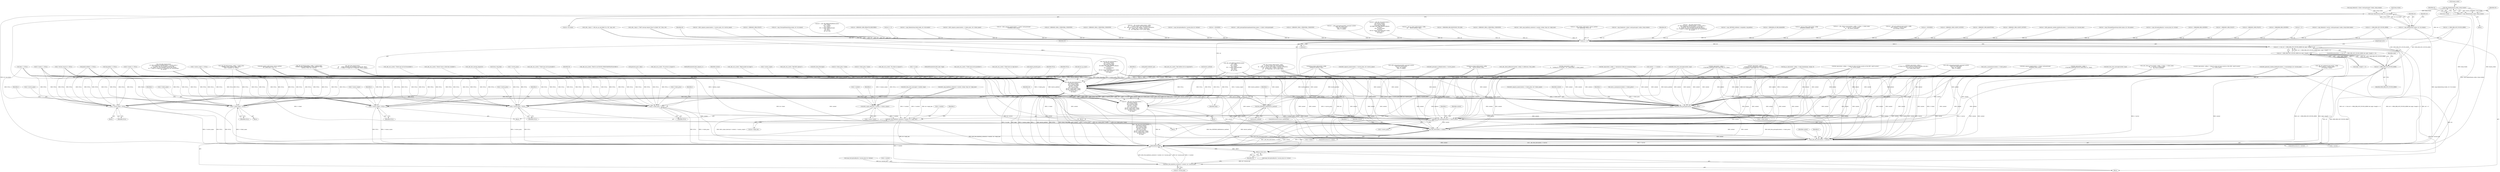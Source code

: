 digraph "0_heimdal_1a6a6e462dc2ac6111f9e02c6852ddec4849b887@API" {
"1001020" [label="(Call,copy_Realm(&anon_realm, &rep.crealm))"];
"1001018" [label="(Call,ret = copy_Realm(&anon_realm, &rep.crealm))"];
"1002491" [label="(Call,ret != 0)"];
"1002490" [label="(Call,ret != 0 && ret != HDB_ERR_NOT_FOUND_HERE && reply->length == 0)"];
"1002495" [label="(Call,ret != HDB_ERR_NOT_FOUND_HERE)"];
"1002494" [label="(Call,ret != HDB_ERR_NOT_FOUND_HERE && reply->length == 0)"];
"1002506" [label="(Call,_kdc_fast_mk_error(context, r,\n \t\t\t\t &error_method,\n \t\t\t\t r->armor_crypto,\n \t\t\t\t &req->req_body,\n \t\t\t\t ret, r->e_text,\n \t\t\t\t r->server_princ,\n\t\t\t\t &r->client_princ->name,\n\t\t\t\t &r->client_princ->realm,\n \t\t\t\t NULL, NULL,\n \t\t\t\t reply))"];
"1002504" [label="(Call,ret = _kdc_fast_mk_error(context, r,\n \t\t\t\t &error_method,\n \t\t\t\t r->armor_crypto,\n \t\t\t\t &req->req_body,\n \t\t\t\t ret, r->e_text,\n \t\t\t\t r->server_princ,\n\t\t\t\t &r->client_princ->name,\n\t\t\t\t &r->client_princ->realm,\n \t\t\t\t NULL, NULL,\n \t\t\t\t reply))"];
"1002686" [label="(Return,return ret;)"];
"1002563" [label="(Call,free_METHOD_DATA(&error_method))"];
"1002582" [label="(Call,krb5_free_principal(context, r->client_princ))"];
"1002611" [label="(Call,krb5_free_principal(context, r->server_princ))"];
"1002639" [label="(Call,_kdc_free_ent(context, r->client))"];
"1002648" [label="(Call,_kdc_free_ent(context, r->server))"];
"1002587" [label="(Call,r->client_princ = NULL)"];
"1002601" [label="(Call,r->client_name = NULL)"];
"1002616" [label="(Call,r->server_princ = NULL)"];
"1002630" [label="(Call,r->server_name = NULL)"];
"1002658" [label="(Call,krb5_crypto_destroy(r->context, r->armor_crypto))"];
"1002670" [label="(Call,krb5_free_keyblock_contents(r->context, &r->reply_key))"];
"1002678" [label="(Call,krb5_free_keyblock_contents(r->context, &r->session_key))"];
"1002665" [label="(Call,r->armor_crypto = NULL)"];
"1001317" [label="(Call,copy_Realm(&rep.crealm, &r->et.crealm))"];
"1001315" [label="(Call,ret = copy_Realm(&rep.crealm, &r->et.crealm))"];
"1002601" [label="(Call,r->client_name = NULL)"];
"1002509" [label="(Call,&error_method)"];
"1002591" [label="(Identifier,NULL)"];
"1000778" [label="(Call,ret = krb5_padata_add(context, &error_method,\n\t\t\t\t  pat[n].type, NULL, 0))"];
"1002589" [label="(Identifier,r)"];
"1001187" [label="(Call,_kdc_set_e_text(r, \"Ticket may not be forwardable\"))"];
"1002491" [label="(Call,ret != 0)"];
"1000889" [label="(Call,krb5_copy_keyblock_contents(r->context, &ckey->key, &r->reply_key))"];
"1001028" [label="(Call,ret = copy_Realm(&r->client->entry.principal->realm, &rep.crealm))"];
"1002492" [label="(Identifier,ret)"];
"1000572" [label="(Call,ret = _kdc_find_etype(context,\n\t\t\t  krb5_principal_is_krbtgt(context, r->server_princ) ?\n\t\t\t  config->tgt_use_strongest_session_key :\n\t\t\t  config->svc_use_strongest_session_key, FALSE,\n\t\t\t  r->client, b->etype.val, b->etype.len, &r->sessionetype,\n\t\t\t  NULL))"];
"1002490" [label="(Call,ret != 0 && ret != HDB_ERR_NOT_FOUND_HERE && reply->length == 0)"];
"1000258" [label="(Call,krb5_unparse_name(context, r->server_princ, &r->server_name))"];
"1002274" [label="(Call,ret = copy_METHOD_DATA(&r->outpadata, rep.padata))"];
"1002687" [label="(Identifier,ret)"];
"1001295" [label="(Call,ret = KRB5KRB_AP_ERR_BADADDR)"];
"1000875" [label="(Call,_kdc_set_e_text(r, \"Doesn't have a client key available\"))"];
"1002506" [label="(Call,_kdc_fast_mk_error(context, r,\n \t\t\t\t &error_method,\n \t\t\t\t r->armor_crypto,\n \t\t\t\t &req->req_body,\n \t\t\t\t ret, r->e_text,\n \t\t\t\t r->server_princ,\n\t\t\t\t &r->client_princ->name,\n\t\t\t\t &r->client_princ->realm,\n \t\t\t\t NULL, NULL,\n \t\t\t\t reply))"];
"1000192" [label="(Call,_kdc_fast_unwrap_request(r))"];
"1000239" [label="(Call,_krb5_principalname2krb5_principal (context,\n\t\t\t\t\t\t  &r->server_princ,\n\t\t\t\t\t\t  *(b->sname),\n\t\t\t\t\t\t  b->realm))"];
"1002620" [label="(Identifier,NULL)"];
"1002667" [label="(Identifier,r)"];
"1002541" [label="(Identifier,ret)"];
"1001318" [label="(Call,&rep.crealm)"];
"1000831" [label="(Call,ret = get_pa_etype_info(context, config,\n\t\t\t\t\t&error_method, ckey))"];
"1000427" [label="(Call,krb5_unparse_name(context, r->client->entry.principal,\n\t\t\t\t&fixed_client_name))"];
"1002514" [label="(Call,&req->req_body)"];
"1002639" [label="(Call,_kdc_free_ent(context, r->client))"];
"1001018" [label="(Call,ret = copy_Realm(&anon_realm, &rep.crealm))"];
"1002630" [label="(Call,r->server_name = NULL)"];
"1000610" [label="(Call,kdc_log(context, config, 0,\n\t\t\"Client (%s) from %s has no common enctypes with KDC \"\n\t\t\"to use for the session key\",\n\t\tr->client_name, from))"];
"1002669" [label="(Identifier,NULL)"];
"1000920" [label="(Call,ret = _kdc_check_access(context, config, r->client, r->client_name,\n\t\t\t    r->server, r->server_name,\n\t\t\t    req, &error_method))"];
"1000943" [label="(Call,ret = _kdc_get_preferred_key(context, config,\n\t\t\t\t r->server, r->server_name,\n\t\t\t\t &setype, &skey))"];
"1001708" [label="(Call,ret = ENOMEM)"];
"1002594" [label="(Identifier,r)"];
"1002637" [label="(Identifier,r)"];
"1002494" [label="(Call,ret != HDB_ERR_NOT_FOUND_HERE && reply->length == 0)"];
"1002646" [label="(Identifier,r)"];
"1000455" [label="(Call,_kdc_fast_mk_error(context, r,\n\t\t\t\t &error_method,\n\t\t\t\t r->armor_crypto,\n\t\t\t\t &req->req_body,\n\t\t\t\t KRB5_KDC_ERR_WRONG_REALM,\n\t\t\t\t NULL,\n\t\t\t\t r->server_princ,\n\t\t\t\t NULL,\n\t\t\t\t &r->client->entry.principal->realm,\n\t\t\t\t NULL, NULL,\n\t\t\t\t reply))"];
"1000515" [label="(Call,_kdc_db_fetch(context, config, r->server_princ,\n\t\t\tHDB_F_GET_SERVER|HDB_F_GET_KRBTGT | flags,\n\t\t\tNULL, NULL, &r->server))"];
"1002522" [label="(Call,r->server_princ)"];
"1002498" [label="(Call,reply->length == 0)"];
"1000872" [label="(Call,ret = KRB5KDC_ERR_CLIENT_NOTYET)"];
"1000833" [label="(Call,get_pa_etype_info(context, config,\n\t\t\t\t\t&error_method, ckey))"];
"1001231" [label="(Call,_kdc_set_e_text(r, \"Ticket may not be proxiable\"))"];
"1002582" [label="(Call,krb5_free_principal(context, r->client_princ))"];
"1002640" [label="(Identifier,context)"];
"1002518" [label="(Identifier,ret)"];
"1000990" [label="(Call,ret = KRB5KDC_ERR_BADOPTION)"];
"1000868" [label="(Call,ckey == NULL)"];
"1000922" [label="(Call,_kdc_check_access(context, config, r->client, r->client_name,\n\t\t\t    r->server, r->server_name,\n\t\t\t    req, &error_method))"];
"1002216" [label="(Call,ret = KRB5KDC_ERR_CLIENT_NOTYET)"];
"1001698" [label="(Call,r->ek.last_req.val == NULL)"];
"1000344" [label="(Call,_kdc_is_anonymous(context, r->client_princ))"];
"1000863" [label="(Call,_kdc_set_e_text(r, \"Need to use PA-ENC-TIMESTAMP/PA-PK-AS-REQ\"))"];
"1000844" [label="(Call,get_pa_etype_info2(context, config,\n\t\t\t\t     &error_method, ckey))"];
"1002292" [label="(Call,generate_pac(r, skey))"];
"1002190" [label="(Call,ret = krb5_generate_random_keyblock(context, r->sessionetype, &r->session_key))"];
"1002139" [label="(Call,ret = copy_PrincipalName(&rep.ticket.sname, &r->ek.sname))"];
"1002610" [label="(Block,)"];
"1002563" [label="(Call,free_METHOD_DATA(&error_method))"];
"1002220" [label="(Call,ret = copy_EncryptionKey(&r->session_key, &r->et.key))"];
"1000312" [label="(Call,krb5_unparse_name(context, r->client_princ, &r->client_name))"];
"1000284" [label="(Call,ret = KRB5KRB_ERR_GENERIC)"];
"1001234" [label="(Call,ret = KRB5KDC_ERR_POLICY)"];
"1002605" [label="(Identifier,NULL)"];
"1000945" [label="(Call,_kdc_get_preferred_key(context, config,\n\t\t\t\t r->server, r->server_name,\n\t\t\t\t &setype, &skey))"];
"1002665" [label="(Call,r->armor_crypto = NULL)"];
"1001315" [label="(Call,ret = copy_Realm(&rep.crealm, &r->et.crealm))"];
"1002344" [label="(Call,log_as_req(context, config, r->reply_key.keytype, setype, b))"];
"1000232" [label="(Call,_kdc_set_e_text(r, \"No server in request\"))"];
"1002635" [label="(ControlStructure,if (r->client))"];
"1001190" [label="(Call,ret = KRB5KDC_ERR_POLICY)"];
"1002616" [label="(Call,r->server_princ = NULL)"];
"1000229" [label="(Call,ret = KRB5KRB_ERR_GENERIC)"];
"1000652" [label="(Call,pat[n].validate == NULL)"];
"1001008" [label="(Call,_kdc_is_anonymous(context, r->client_princ))"];
"1000711" [label="(Call,ret != 0)"];
"1002659" [label="(Call,r->context)"];
"1001072" [label="(Call,ret = copy_Realm(&r->server->entry.principal->realm, &rep.ticket.realm))"];
"1000324" [label="(Call,kdc_log(context, config, 0,\n\t\t\"AS-REQ malformed client name from %s\", from))"];
"1002192" [label="(Call,krb5_generate_random_keyblock(context, r->sessionetype, &r->session_key))"];
"1000126" [label="(MethodParameterIn,kdc_request_t r)"];
"1002507" [label="(Identifier,context)"];
"1002671" [label="(Call,r->context)"];
"1000662" [label="(Call,r->armor_crypto == NULL)"];
"1002222" [label="(Call,copy_EncryptionKey(&r->session_key, &r->et.key))"];
"1002670" [label="(Call,krb5_free_keyblock_contents(r->context, &r->reply_key))"];
"1001316" [label="(Identifier,ret)"];
"1000256" [label="(Call,ret = krb5_unparse_name(context, r->server_princ, &r->server_name))"];
"1002543" [label="(JumpTarget,out2:)"];
"1002596" [label="(Block,)"];
"1002634" [label="(Identifier,NULL)"];
"1002583" [label="(Identifier,context)"];
"1001278" [label="(Call,ret = KRB5KDC_ERR_POLICY)"];
"1002631" [label="(Call,r->server_name)"];
"1002238" [label="(Call,copy_EncryptionKey(&r->session_key, &r->ek.key))"];
"1001299" [label="(Call,ret = copy_PrincipalName(&rep.cname, &r->et.cname))"];
"1002482" [label="(Call,_kdc_set_e_text(r, \"Reply packet too large\"))"];
"1002319" [label="(Call,ret = _kdc_add_KRB5SignedPath(context,\n\t\t\t\t  config,\n\t\t\t\t  r->server,\n\t\t\t\t  setype,\n\t\t\t\t  r->client->entry.principal,\n\t\t\t\t  NULL,\n\t\t\t\t  NULL,\n\t\t\t\t  &r->et))"];
"1002625" [label="(Block,)"];
"1000565" [label="(Call,krb5_free_error_message(context, msg))"];
"1002511" [label="(Call,r->armor_crypto)"];
"1000993" [label="(Call,_kdc_set_e_text(r, \"Bad KDC options\"))"];
"1002608" [label="(Identifier,r)"];
"1000537" [label="(Call,kdc_log(context, config, 5, \"target %s does not have secrets at this KDC, need to proxy\",\n\t\tr->server_name))"];
"1000860" [label="(Call,ret = KRB5KDC_ERR_PREAUTH_REQUIRED)"];
"1002584" [label="(Call,r->client_princ)"];
"1002680" [label="(Identifier,r)"];
"1002564" [label="(Call,&error_method)"];
"1002617" [label="(Call,r->server_princ)"];
"1000253" [label="(Call,ret == 0)"];
"1002581" [label="(Block,)"];
"1000270" [label="(Call,kdc_log(context, config, 0,\n\t\t\"AS-REQ malformed server name from %s\", from))"];
"1000223" [label="(Call,b->sname == NULL)"];
"1002405" [label="(Call,krb5_free_error_message(r->context, msg))"];
"1002504" [label="(Call,ret = _kdc_fast_mk_error(context, r,\n \t\t\t\t &error_method,\n \t\t\t\t r->armor_crypto,\n \t\t\t\t &req->req_body,\n \t\t\t\t ret, r->e_text,\n \t\t\t\t r->server_princ,\n\t\t\t\t &r->client_princ->name,\n\t\t\t\t &r->client_princ->realm,\n \t\t\t\t NULL, NULL,\n \t\t\t\t reply))"];
"1002477" [label="(Call,krb5_data_free(reply))"];
"1000383" [label="(Call,_kdc_db_fetch(context, config, r->client_princ,\n\t\t\tHDB_F_GET_CLIENT | flags, NULL,\n\t\t\t&r->clientdb, &r->client))"];
"1002531" [label="(Call,&r->client_princ->realm)"];
"1002121" [label="(Call,ret = copy_Realm(&rep.ticket.realm, &r->ek.srealm))"];
"1002321" [label="(Call,_kdc_add_KRB5SignedPath(context,\n\t\t\t\t  config,\n\t\t\t\t  r->server,\n\t\t\t\t  setype,\n\t\t\t\t  r->client->entry.principal,\n\t\t\t\t  NULL,\n\t\t\t\t  NULL,\n\t\t\t\t  &r->et))"];
"1000310" [label="(Call,ret = krb5_unparse_name(context, r->client_princ, &r->client_name))"];
"1000577" [label="(Call,krb5_principal_is_krbtgt(context, r->server_princ))"];
"1000197" [label="(Call,_kdc_r_log(r, 0, \"FAST unwrap request from %s failed: %d\", from, ret))"];
"1000425" [label="(Call,ret = krb5_unparse_name(context, r->client->entry.principal,\n\t\t\t\t&fixed_client_name))"];
"1002505" [label="(Identifier,ret)"];
"1002525" [label="(Call,&r->client_princ->name)"];
"1000287" [label="(Call,_kdc_set_e_text(r, \"No client in request\"))"];
"1001030" [label="(Call,copy_Realm(&r->client->entry.principal->realm, &rep.crealm))"];
"1002519" [label="(Call,r->e_text)"];
"1000780" [label="(Call,krb5_padata_add(context, &error_method,\n\t\t\t\t  pat[n].type, NULL, 0))"];
"1000509" [label="(Call,ret = KRB5KDC_ERR_C_PRINCIPAL_UNKNOWN)"];
"1000360" [label="(Call,ret = KRB5KDC_ERR_C_PRINCIPAL_UNKNOWN)"];
"1000127" [label="(MethodParameterIn,krb5_data *reply)"];
"1001046" [label="(Identifier,ret)"];
"1001317" [label="(Call,copy_Realm(&rep.crealm, &r->et.crealm))"];
"1000796" [label="(Call,_kdc_find_etype(context,\n\t\t\t      config->preauth_use_strongest_session_key, TRUE,\n\t\t\t      r->client, b->etype.val, b->etype.len, NULL, &ckey))"];
"1002496" [label="(Identifier,ret)"];
"1000506" [label="(Call,krb5_free_error_message(context, msg))"];
"1002650" [label="(Call,r->server)"];
"1002657" [label="(Block,)"];
"1001275" [label="(Call,_kdc_set_e_text(r, \"Ticket may not be postdate\"))"];
"1002644" [label="(ControlStructure,if (r->server))"];
"1002618" [label="(Identifier,r)"];
"1000533" [label="(Call,ret == HDB_ERR_NOT_FOUND_HERE)"];
"1002213" [label="(Call,_kdc_set_e_text(r, \"Client have no reply key\"))"];
"1002411" [label="(Call,ret = _kdc_encode_reply(context, config,\n\t\t\t    r->armor_crypto, req->req_body.nonce,\n\t\t\t    &rep, &r->et, &r->ek, setype, r->server->entry.kvno,\n\t\t\t    &skey->key, r->client->entry.kvno,\n\t\t\t    &r->reply_key, 0, &r->e_text, reply))"];
"1000369" [label="(Call,kdc_log(context, config, 0,\n\t\t\"Request for a anonymous ticket with non \"\n\t\t\"anonymous client name: %s\", r->client_name))"];
"1001329" [label="(Identifier,ret)"];
"1000294" [label="(Call,_krb5_principalname2krb5_principal (context,\n\t\t\t\t\t\t  &r->client_princ,\n\t\t\t\t\t\t  *(b->cname),\n\t\t\t\t\t\t  b->realm))"];
"1002495" [label="(Call,ret != HDB_ERR_NOT_FOUND_HERE)"];
"1002613" [label="(Call,r->server_princ)"];
"1000855" [label="(Call,require_preauth_p(r))"];
"1002538" [label="(Identifier,NULL)"];
"1002236" [label="(Call,ret = copy_EncryptionKey(&r->session_key, &r->ek.key))"];
"1002641" [label="(Call,r->client)"];
"1002658" [label="(Call,krb5_crypto_destroy(r->context, r->armor_crypto))"];
"1002682" [label="(Call,&r->session_key)"];
"1002270" [label="(Call,ret = ENOMEM)"];
"1002503" [label="(Block,)"];
"1001284" [label="(Call,_kdc_check_addresses(context, config, b->addresses, from_addr))"];
"1001048" [label="(Call,ret = _krb5_principal2principalname(&rep.cname, r->client->entry.principal))"];
"1002399" [label="(Call,_kdc_r_log(r, 0, \"add_enc_pa_rep failed: %s: %d\", msg, ret))"];
"1002539" [label="(Identifier,reply)"];
"1001023" [label="(Call,&rep.crealm)"];
"1002587" [label="(Call,r->client_princ = NULL)"];
"1002500" [label="(Identifier,reply)"];
"1002674" [label="(Call,&r->reply_key)"];
"1002602" [label="(Call,r->client_name)"];
"1002537" [label="(Identifier,NULL)"];
"1000675" [label="(Call,kdc_log(context, config, 5,\n\t\t    \"Looking for %s pa-data -- %s\", pat[n].name, r->client_name))"];
"1002559" [label="(ControlStructure,if (error_method.len))"];
"1002489" [label="(ControlStructure,if(ret != 0 && ret != HDB_ERR_NOT_FOUND_HERE && reply->length == 0))"];
"1002493" [label="(Literal,0)"];
"1000355" [label="(Call,kdc_log(context, config, 0, \"Anonymous ticket w/o anonymous flag\"))"];
"1002648" [label="(Call,_kdc_free_ent(context, r->server))"];
"1000377" [label="(Call,ret = KRB5KDC_ERR_C_PRINCIPAL_UNKNOWN)"];
"1000406" [label="(Call,kdc_log(context, config, 5, \"client %s does not have secrets at this KDC, need to proxy\",\n\t\tr->client_name))"];
"1000131" [label="(Block,)"];
"1000133" [label="(Call,context = r->context)"];
"1002497" [label="(Identifier,HDB_ERR_NOT_FOUND_HERE)"];
"1001021" [label="(Call,&anon_realm)"];
"1002666" [label="(Call,r->armor_crypto)"];
"1002588" [label="(Call,r->client_princ)"];
"1002662" [label="(Call,r->armor_crypto)"];
"1002413" [label="(Call,_kdc_encode_reply(context, config,\n\t\t\t    r->armor_crypto, req->req_body.nonce,\n\t\t\t    &rep, &r->et, &r->ek, setype, r->server->entry.kvno,\n\t\t\t    &skey->key, r->client->entry.kvno,\n\t\t\t    &r->reply_key, 0, &r->e_text, reply))"];
"1000574" [label="(Call,_kdc_find_etype(context,\n\t\t\t  krb5_principal_is_krbtgt(context, r->server_princ) ?\n\t\t\t  config->tgt_use_strongest_session_key :\n\t\t\t  config->svc_use_strongest_session_key, FALSE,\n\t\t\t  r->client, b->etype.val, b->etype.len, &r->sessionetype,\n\t\t\t  NULL))"];
"1002686" [label="(Return,return ret;)"];
"1000292" [label="(Call,ret = _krb5_principalname2krb5_principal (context,\n\t\t\t\t\t\t  &r->client_princ,\n\t\t\t\t\t\t  *(b->cname),\n\t\t\t\t\t\t  b->realm))"];
"1002569" [label="(Identifier,r)"];
"1002678" [label="(Call,krb5_free_keyblock_contents(r->context, &r->session_key))"];
"1001019" [label="(Identifier,ret)"];
"1002623" [label="(Identifier,r)"];
"1001322" [label="(Call,&r->et.crealm)"];
"1002611" [label="(Call,krb5_free_principal(context, r->server_princ))"];
"1002649" [label="(Identifier,context)"];
"1002386" [label="(Call,add_enc_pa_rep(r))"];
"1001020" [label="(Call,copy_Realm(&anon_realm, &rep.crealm))"];
"1001013" [label="(Block,)"];
"1000453" [label="(Call,ret = _kdc_fast_mk_error(context, r,\n\t\t\t\t &error_method,\n\t\t\t\t r->armor_crypto,\n\t\t\t\t &req->req_body,\n\t\t\t\t KRB5_KDC_ERR_WRONG_REALM,\n\t\t\t\t NULL,\n\t\t\t\t r->server_princ,\n\t\t\t\t NULL,\n\t\t\t\t &r->client->entry.principal->realm,\n\t\t\t\t NULL, NULL,\n\t\t\t\t reply))"];
"1000842" [label="(Call,ret = get_pa_etype_info2(context, config,\n\t\t\t\t     &error_method, ckey))"];
"1002508" [label="(Identifier,r)"];
"1000707" [label="(Call,pat[n].validate(r, pa))"];
"1002679" [label="(Call,r->context)"];
"1002688" [label="(MethodReturn,RET)"];
"1000278" [label="(Call,b->cname == NULL)"];
"1002479" [label="(Call,ret = KRB5KRB_ERR_RESPONSE_TOO_BIG)"];
"1001292" [label="(Call,_kdc_set_e_text(r, \"Bad address list in requested\"))"];
"1002655" [label="(Identifier,r)"];
"1000402" [label="(Call,ret == HDB_ERR_NOT_FOUND_HERE)"];
"1000568" [label="(Call,ret = KRB5KDC_ERR_S_PRINCIPAL_UNKNOWN)"];
"1002264" [label="(Call,rep.padata == NULL)"];
"1002612" [label="(Identifier,context)"];
"1000887" [label="(Call,ret = krb5_copy_keyblock_contents(r->context, &ckey->key, &r->reply_key))"];
"1002672" [label="(Identifier,r)"];
"1001020" -> "1001018"  [label="AST: "];
"1001020" -> "1001023"  [label="CFG: "];
"1001021" -> "1001020"  [label="AST: "];
"1001023" -> "1001020"  [label="AST: "];
"1001018" -> "1001020"  [label="CFG: "];
"1001020" -> "1002688"  [label="DDG: &anon_realm"];
"1001020" -> "1002688"  [label="DDG: &rep.crealm"];
"1001020" -> "1001018"  [label="DDG: &anon_realm"];
"1001020" -> "1001018"  [label="DDG: &rep.crealm"];
"1001020" -> "1001317"  [label="DDG: &rep.crealm"];
"1001018" -> "1001013"  [label="AST: "];
"1001019" -> "1001018"  [label="AST: "];
"1001046" -> "1001018"  [label="CFG: "];
"1001018" -> "1002688"  [label="DDG: copy_Realm(&anon_realm, &rep.crealm)"];
"1001018" -> "1002491"  [label="DDG: ret"];
"1002491" -> "1002490"  [label="AST: "];
"1002491" -> "1002493"  [label="CFG: "];
"1002492" -> "1002491"  [label="AST: "];
"1002493" -> "1002491"  [label="AST: "];
"1002496" -> "1002491"  [label="CFG: "];
"1002490" -> "1002491"  [label="CFG: "];
"1002491" -> "1002688"  [label="DDG: ret"];
"1002491" -> "1002490"  [label="DDG: ret"];
"1002491" -> "1002490"  [label="DDG: 0"];
"1000842" -> "1002491"  [label="DDG: ret"];
"1000711" -> "1002491"  [label="DDG: ret"];
"1000292" -> "1002491"  [label="DDG: ret"];
"1000872" -> "1002491"  [label="DDG: ret"];
"1000831" -> "1002491"  [label="DDG: ret"];
"1000533" -> "1002491"  [label="DDG: ret"];
"1000377" -> "1002491"  [label="DDG: ret"];
"1000256" -> "1002491"  [label="DDG: ret"];
"1000509" -> "1002491"  [label="DDG: ret"];
"1000778" -> "1002491"  [label="DDG: ret"];
"1000860" -> "1002491"  [label="DDG: ret"];
"1000197" -> "1002491"  [label="DDG: ret"];
"1002121" -> "1002491"  [label="DDG: ret"];
"1001048" -> "1002491"  [label="DDG: ret"];
"1000284" -> "1002491"  [label="DDG: ret"];
"1000360" -> "1002491"  [label="DDG: ret"];
"1000568" -> "1002491"  [label="DDG: ret"];
"1001708" -> "1002491"  [label="DDG: ret"];
"1002274" -> "1002491"  [label="DDG: ret"];
"1000920" -> "1002491"  [label="DDG: ret"];
"1001295" -> "1002491"  [label="DDG: ret"];
"1000310" -> "1002491"  [label="DDG: ret"];
"1000990" -> "1002491"  [label="DDG: ret"];
"1000253" -> "1002491"  [label="DDG: ret"];
"1002216" -> "1002491"  [label="DDG: ret"];
"1001072" -> "1002491"  [label="DDG: ret"];
"1001315" -> "1002491"  [label="DDG: ret"];
"1001190" -> "1002491"  [label="DDG: ret"];
"1002220" -> "1002491"  [label="DDG: ret"];
"1002190" -> "1002491"  [label="DDG: ret"];
"1000425" -> "1002491"  [label="DDG: ret"];
"1001299" -> "1002491"  [label="DDG: ret"];
"1000402" -> "1002491"  [label="DDG: ret"];
"1002319" -> "1002491"  [label="DDG: ret"];
"1002139" -> "1002491"  [label="DDG: ret"];
"1000943" -> "1002491"  [label="DDG: ret"];
"1002270" -> "1002491"  [label="DDG: ret"];
"1002479" -> "1002491"  [label="DDG: ret"];
"1002399" -> "1002491"  [label="DDG: ret"];
"1000887" -> "1002491"  [label="DDG: ret"];
"1001234" -> "1002491"  [label="DDG: ret"];
"1001278" -> "1002491"  [label="DDG: ret"];
"1000229" -> "1002491"  [label="DDG: ret"];
"1001028" -> "1002491"  [label="DDG: ret"];
"1000572" -> "1002491"  [label="DDG: ret"];
"1002236" -> "1002491"  [label="DDG: ret"];
"1002411" -> "1002491"  [label="DDG: ret"];
"1000453" -> "1002491"  [label="DDG: ret"];
"1002491" -> "1002495"  [label="DDG: ret"];
"1002491" -> "1002506"  [label="DDG: ret"];
"1002491" -> "1002686"  [label="DDG: ret"];
"1002490" -> "1002489"  [label="AST: "];
"1002490" -> "1002494"  [label="CFG: "];
"1002494" -> "1002490"  [label="AST: "];
"1002505" -> "1002490"  [label="CFG: "];
"1002543" -> "1002490"  [label="CFG: "];
"1002490" -> "1002688"  [label="DDG: ret != 0 && ret != HDB_ERR_NOT_FOUND_HERE && reply->length == 0"];
"1002490" -> "1002688"  [label="DDG: ret != HDB_ERR_NOT_FOUND_HERE && reply->length == 0"];
"1002490" -> "1002688"  [label="DDG: ret != 0"];
"1002494" -> "1002490"  [label="DDG: ret != HDB_ERR_NOT_FOUND_HERE"];
"1002494" -> "1002490"  [label="DDG: reply->length == 0"];
"1002495" -> "1002494"  [label="AST: "];
"1002495" -> "1002497"  [label="CFG: "];
"1002496" -> "1002495"  [label="AST: "];
"1002497" -> "1002495"  [label="AST: "];
"1002500" -> "1002495"  [label="CFG: "];
"1002494" -> "1002495"  [label="CFG: "];
"1002495" -> "1002688"  [label="DDG: ret"];
"1002495" -> "1002688"  [label="DDG: HDB_ERR_NOT_FOUND_HERE"];
"1002495" -> "1002494"  [label="DDG: ret"];
"1002495" -> "1002494"  [label="DDG: HDB_ERR_NOT_FOUND_HERE"];
"1000402" -> "1002495"  [label="DDG: HDB_ERR_NOT_FOUND_HERE"];
"1000533" -> "1002495"  [label="DDG: HDB_ERR_NOT_FOUND_HERE"];
"1002495" -> "1002506"  [label="DDG: ret"];
"1002495" -> "1002686"  [label="DDG: ret"];
"1002494" -> "1002498"  [label="CFG: "];
"1002498" -> "1002494"  [label="AST: "];
"1002494" -> "1002688"  [label="DDG: ret != HDB_ERR_NOT_FOUND_HERE"];
"1002494" -> "1002688"  [label="DDG: reply->length == 0"];
"1002498" -> "1002494"  [label="DDG: reply->length"];
"1002498" -> "1002494"  [label="DDG: 0"];
"1002506" -> "1002504"  [label="AST: "];
"1002506" -> "1002539"  [label="CFG: "];
"1002507" -> "1002506"  [label="AST: "];
"1002508" -> "1002506"  [label="AST: "];
"1002509" -> "1002506"  [label="AST: "];
"1002511" -> "1002506"  [label="AST: "];
"1002514" -> "1002506"  [label="AST: "];
"1002518" -> "1002506"  [label="AST: "];
"1002519" -> "1002506"  [label="AST: "];
"1002522" -> "1002506"  [label="AST: "];
"1002525" -> "1002506"  [label="AST: "];
"1002531" -> "1002506"  [label="AST: "];
"1002537" -> "1002506"  [label="AST: "];
"1002538" -> "1002506"  [label="AST: "];
"1002539" -> "1002506"  [label="AST: "];
"1002504" -> "1002506"  [label="CFG: "];
"1002506" -> "1002688"  [label="DDG: r->e_text"];
"1002506" -> "1002688"  [label="DDG: reply"];
"1002506" -> "1002688"  [label="DDG: r->armor_crypto"];
"1002506" -> "1002688"  [label="DDG: r"];
"1002506" -> "1002688"  [label="DDG: &error_method"];
"1002506" -> "1002688"  [label="DDG: NULL"];
"1002506" -> "1002688"  [label="DDG: &req->req_body"];
"1002506" -> "1002688"  [label="DDG: context"];
"1002506" -> "1002688"  [label="DDG: r->server_princ"];
"1002506" -> "1002688"  [label="DDG: &r->client_princ->realm"];
"1002506" -> "1002688"  [label="DDG: &r->client_princ->name"];
"1002506" -> "1002504"  [label="DDG: reply"];
"1002506" -> "1002504"  [label="DDG: &req->req_body"];
"1002506" -> "1002504"  [label="DDG: r->server_princ"];
"1002506" -> "1002504"  [label="DDG: ret"];
"1002506" -> "1002504"  [label="DDG: r->e_text"];
"1002506" -> "1002504"  [label="DDG: context"];
"1002506" -> "1002504"  [label="DDG: &r->client_princ->name"];
"1002506" -> "1002504"  [label="DDG: NULL"];
"1002506" -> "1002504"  [label="DDG: &r->client_princ->realm"];
"1002506" -> "1002504"  [label="DDG: &error_method"];
"1002506" -> "1002504"  [label="DDG: r->armor_crypto"];
"1002506" -> "1002504"  [label="DDG: r"];
"1000427" -> "1002506"  [label="DDG: context"];
"1000675" -> "1002506"  [label="DDG: context"];
"1000833" -> "1002506"  [label="DDG: context"];
"1000833" -> "1002506"  [label="DDG: &error_method"];
"1000780" -> "1002506"  [label="DDG: context"];
"1000780" -> "1002506"  [label="DDG: &error_method"];
"1000780" -> "1002506"  [label="DDG: NULL"];
"1000369" -> "1002506"  [label="DDG: context"];
"1000506" -> "1002506"  [label="DDG: context"];
"1000565" -> "1002506"  [label="DDG: context"];
"1001008" -> "1002506"  [label="DDG: context"];
"1001284" -> "1002506"  [label="DDG: context"];
"1000922" -> "1002506"  [label="DDG: context"];
"1000922" -> "1002506"  [label="DDG: &error_method"];
"1000294" -> "1002506"  [label="DDG: context"];
"1000324" -> "1002506"  [label="DDG: context"];
"1002192" -> "1002506"  [label="DDG: context"];
"1000455" -> "1002506"  [label="DDG: context"];
"1000455" -> "1002506"  [label="DDG: r"];
"1000455" -> "1002506"  [label="DDG: &error_method"];
"1000455" -> "1002506"  [label="DDG: r->armor_crypto"];
"1000455" -> "1002506"  [label="DDG: &req->req_body"];
"1000455" -> "1002506"  [label="DDG: r->server_princ"];
"1000455" -> "1002506"  [label="DDG: NULL"];
"1000455" -> "1002506"  [label="DDG: reply"];
"1000796" -> "1002506"  [label="DDG: context"];
"1000796" -> "1002506"  [label="DDG: NULL"];
"1000355" -> "1002506"  [label="DDG: context"];
"1002344" -> "1002506"  [label="DDG: context"];
"1000406" -> "1002506"  [label="DDG: context"];
"1000945" -> "1002506"  [label="DDG: context"];
"1000610" -> "1002506"  [label="DDG: context"];
"1000133" -> "1002506"  [label="DDG: context"];
"1000537" -> "1002506"  [label="DDG: context"];
"1000844" -> "1002506"  [label="DDG: context"];
"1000844" -> "1002506"  [label="DDG: &error_method"];
"1002413" -> "1002506"  [label="DDG: context"];
"1002413" -> "1002506"  [label="DDG: r->armor_crypto"];
"1002413" -> "1002506"  [label="DDG: &r->e_text"];
"1002413" -> "1002506"  [label="DDG: reply"];
"1000270" -> "1002506"  [label="DDG: context"];
"1002321" -> "1002506"  [label="DDG: context"];
"1002321" -> "1002506"  [label="DDG: NULL"];
"1001231" -> "1002506"  [label="DDG: r"];
"1001187" -> "1002506"  [label="DDG: r"];
"1002386" -> "1002506"  [label="DDG: r"];
"1000707" -> "1002506"  [label="DDG: r"];
"1002213" -> "1002506"  [label="DDG: r"];
"1000863" -> "1002506"  [label="DDG: r"];
"1001275" -> "1002506"  [label="DDG: r"];
"1000875" -> "1002506"  [label="DDG: r"];
"1002292" -> "1002506"  [label="DDG: r"];
"1000855" -> "1002506"  [label="DDG: r"];
"1000197" -> "1002506"  [label="DDG: r"];
"1002482" -> "1002506"  [label="DDG: r"];
"1000232" -> "1002506"  [label="DDG: r"];
"1002399" -> "1002506"  [label="DDG: r"];
"1000192" -> "1002506"  [label="DDG: r"];
"1000993" -> "1002506"  [label="DDG: r"];
"1000287" -> "1002506"  [label="DDG: r"];
"1001292" -> "1002506"  [label="DDG: r"];
"1000126" -> "1002506"  [label="DDG: r"];
"1000662" -> "1002506"  [label="DDG: r->armor_crypto"];
"1000662" -> "1002506"  [label="DDG: NULL"];
"1000577" -> "1002506"  [label="DDG: r->server_princ"];
"1000258" -> "1002506"  [label="DDG: r->server_princ"];
"1000515" -> "1002506"  [label="DDG: r->server_princ"];
"1000515" -> "1002506"  [label="DDG: NULL"];
"1000239" -> "1002506"  [label="DDG: &r->server_princ"];
"1000278" -> "1002506"  [label="DDG: NULL"];
"1001698" -> "1002506"  [label="DDG: NULL"];
"1000223" -> "1002506"  [label="DDG: NULL"];
"1000383" -> "1002506"  [label="DDG: NULL"];
"1000868" -> "1002506"  [label="DDG: NULL"];
"1000652" -> "1002506"  [label="DDG: NULL"];
"1002264" -> "1002506"  [label="DDG: NULL"];
"1000574" -> "1002506"  [label="DDG: NULL"];
"1002477" -> "1002506"  [label="DDG: reply"];
"1000127" -> "1002506"  [label="DDG: reply"];
"1002506" -> "1002563"  [label="DDG: &error_method"];
"1002506" -> "1002582"  [label="DDG: context"];
"1002506" -> "1002587"  [label="DDG: NULL"];
"1002506" -> "1002601"  [label="DDG: NULL"];
"1002506" -> "1002611"  [label="DDG: context"];
"1002506" -> "1002611"  [label="DDG: r->server_princ"];
"1002506" -> "1002616"  [label="DDG: NULL"];
"1002506" -> "1002630"  [label="DDG: NULL"];
"1002506" -> "1002639"  [label="DDG: context"];
"1002506" -> "1002648"  [label="DDG: context"];
"1002506" -> "1002658"  [label="DDG: r->armor_crypto"];
"1002506" -> "1002665"  [label="DDG: NULL"];
"1002504" -> "1002503"  [label="AST: "];
"1002505" -> "1002504"  [label="AST: "];
"1002541" -> "1002504"  [label="CFG: "];
"1002504" -> "1002688"  [label="DDG: ret"];
"1002504" -> "1002688"  [label="DDG: _kdc_fast_mk_error(context, r,\n \t\t\t\t &error_method,\n \t\t\t\t r->armor_crypto,\n \t\t\t\t &req->req_body,\n \t\t\t\t ret, r->e_text,\n \t\t\t\t r->server_princ,\n\t\t\t\t &r->client_princ->name,\n\t\t\t\t &r->client_princ->realm,\n \t\t\t\t NULL, NULL,\n \t\t\t\t reply)"];
"1002504" -> "1002686"  [label="DDG: ret"];
"1002686" -> "1000131"  [label="AST: "];
"1002686" -> "1002687"  [label="CFG: "];
"1002687" -> "1002686"  [label="AST: "];
"1002688" -> "1002686"  [label="CFG: "];
"1002686" -> "1002688"  [label="DDG: <RET>"];
"1002687" -> "1002686"  [label="DDG: ret"];
"1002563" -> "1002559"  [label="AST: "];
"1002563" -> "1002564"  [label="CFG: "];
"1002564" -> "1002563"  [label="AST: "];
"1002569" -> "1002563"  [label="CFG: "];
"1002563" -> "1002688"  [label="DDG: &error_method"];
"1002563" -> "1002688"  [label="DDG: free_METHOD_DATA(&error_method)"];
"1000922" -> "1002563"  [label="DDG: &error_method"];
"1000780" -> "1002563"  [label="DDG: &error_method"];
"1000833" -> "1002563"  [label="DDG: &error_method"];
"1000455" -> "1002563"  [label="DDG: &error_method"];
"1000844" -> "1002563"  [label="DDG: &error_method"];
"1002582" -> "1002581"  [label="AST: "];
"1002582" -> "1002584"  [label="CFG: "];
"1002583" -> "1002582"  [label="AST: "];
"1002584" -> "1002582"  [label="AST: "];
"1002589" -> "1002582"  [label="CFG: "];
"1002582" -> "1002688"  [label="DDG: krb5_free_principal(context, r->client_princ)"];
"1002582" -> "1002688"  [label="DDG: context"];
"1000427" -> "1002582"  [label="DDG: context"];
"1000675" -> "1002582"  [label="DDG: context"];
"1000833" -> "1002582"  [label="DDG: context"];
"1000780" -> "1002582"  [label="DDG: context"];
"1000369" -> "1002582"  [label="DDG: context"];
"1000506" -> "1002582"  [label="DDG: context"];
"1000565" -> "1002582"  [label="DDG: context"];
"1001008" -> "1002582"  [label="DDG: context"];
"1001008" -> "1002582"  [label="DDG: r->client_princ"];
"1001284" -> "1002582"  [label="DDG: context"];
"1000922" -> "1002582"  [label="DDG: context"];
"1000294" -> "1002582"  [label="DDG: context"];
"1000294" -> "1002582"  [label="DDG: &r->client_princ"];
"1000324" -> "1002582"  [label="DDG: context"];
"1002192" -> "1002582"  [label="DDG: context"];
"1000455" -> "1002582"  [label="DDG: context"];
"1000796" -> "1002582"  [label="DDG: context"];
"1000355" -> "1002582"  [label="DDG: context"];
"1002344" -> "1002582"  [label="DDG: context"];
"1000406" -> "1002582"  [label="DDG: context"];
"1000945" -> "1002582"  [label="DDG: context"];
"1000610" -> "1002582"  [label="DDG: context"];
"1000133" -> "1002582"  [label="DDG: context"];
"1000537" -> "1002582"  [label="DDG: context"];
"1000844" -> "1002582"  [label="DDG: context"];
"1002413" -> "1002582"  [label="DDG: context"];
"1000270" -> "1002582"  [label="DDG: context"];
"1002321" -> "1002582"  [label="DDG: context"];
"1000312" -> "1002582"  [label="DDG: r->client_princ"];
"1000383" -> "1002582"  [label="DDG: r->client_princ"];
"1000344" -> "1002582"  [label="DDG: r->client_princ"];
"1002582" -> "1002611"  [label="DDG: context"];
"1002582" -> "1002639"  [label="DDG: context"];
"1002582" -> "1002648"  [label="DDG: context"];
"1002611" -> "1002610"  [label="AST: "];
"1002611" -> "1002613"  [label="CFG: "];
"1002612" -> "1002611"  [label="AST: "];
"1002613" -> "1002611"  [label="AST: "];
"1002618" -> "1002611"  [label="CFG: "];
"1002611" -> "1002688"  [label="DDG: krb5_free_principal(context, r->server_princ)"];
"1002611" -> "1002688"  [label="DDG: context"];
"1000427" -> "1002611"  [label="DDG: context"];
"1000675" -> "1002611"  [label="DDG: context"];
"1000833" -> "1002611"  [label="DDG: context"];
"1000780" -> "1002611"  [label="DDG: context"];
"1000369" -> "1002611"  [label="DDG: context"];
"1000506" -> "1002611"  [label="DDG: context"];
"1000565" -> "1002611"  [label="DDG: context"];
"1001008" -> "1002611"  [label="DDG: context"];
"1001284" -> "1002611"  [label="DDG: context"];
"1000922" -> "1002611"  [label="DDG: context"];
"1000294" -> "1002611"  [label="DDG: context"];
"1000324" -> "1002611"  [label="DDG: context"];
"1002192" -> "1002611"  [label="DDG: context"];
"1000455" -> "1002611"  [label="DDG: context"];
"1000455" -> "1002611"  [label="DDG: r->server_princ"];
"1000355" -> "1002611"  [label="DDG: context"];
"1002344" -> "1002611"  [label="DDG: context"];
"1000406" -> "1002611"  [label="DDG: context"];
"1000945" -> "1002611"  [label="DDG: context"];
"1000610" -> "1002611"  [label="DDG: context"];
"1000133" -> "1002611"  [label="DDG: context"];
"1000537" -> "1002611"  [label="DDG: context"];
"1000844" -> "1002611"  [label="DDG: context"];
"1002413" -> "1002611"  [label="DDG: context"];
"1000270" -> "1002611"  [label="DDG: context"];
"1002321" -> "1002611"  [label="DDG: context"];
"1000796" -> "1002611"  [label="DDG: context"];
"1000577" -> "1002611"  [label="DDG: r->server_princ"];
"1000258" -> "1002611"  [label="DDG: r->server_princ"];
"1000515" -> "1002611"  [label="DDG: r->server_princ"];
"1000239" -> "1002611"  [label="DDG: &r->server_princ"];
"1002611" -> "1002639"  [label="DDG: context"];
"1002611" -> "1002648"  [label="DDG: context"];
"1002639" -> "1002635"  [label="AST: "];
"1002639" -> "1002641"  [label="CFG: "];
"1002640" -> "1002639"  [label="AST: "];
"1002641" -> "1002639"  [label="AST: "];
"1002646" -> "1002639"  [label="CFG: "];
"1002639" -> "1002688"  [label="DDG: _kdc_free_ent(context, r->client)"];
"1002639" -> "1002688"  [label="DDG: context"];
"1002639" -> "1002688"  [label="DDG: r->client"];
"1000427" -> "1002639"  [label="DDG: context"];
"1000675" -> "1002639"  [label="DDG: context"];
"1000833" -> "1002639"  [label="DDG: context"];
"1000780" -> "1002639"  [label="DDG: context"];
"1000369" -> "1002639"  [label="DDG: context"];
"1000506" -> "1002639"  [label="DDG: context"];
"1000565" -> "1002639"  [label="DDG: context"];
"1001008" -> "1002639"  [label="DDG: context"];
"1001284" -> "1002639"  [label="DDG: context"];
"1000922" -> "1002639"  [label="DDG: context"];
"1000922" -> "1002639"  [label="DDG: r->client"];
"1000294" -> "1002639"  [label="DDG: context"];
"1000324" -> "1002639"  [label="DDG: context"];
"1002192" -> "1002639"  [label="DDG: context"];
"1000455" -> "1002639"  [label="DDG: context"];
"1000355" -> "1002639"  [label="DDG: context"];
"1002344" -> "1002639"  [label="DDG: context"];
"1000406" -> "1002639"  [label="DDG: context"];
"1000945" -> "1002639"  [label="DDG: context"];
"1000610" -> "1002639"  [label="DDG: context"];
"1000133" -> "1002639"  [label="DDG: context"];
"1000537" -> "1002639"  [label="DDG: context"];
"1000844" -> "1002639"  [label="DDG: context"];
"1002413" -> "1002639"  [label="DDG: context"];
"1000270" -> "1002639"  [label="DDG: context"];
"1002321" -> "1002639"  [label="DDG: context"];
"1000796" -> "1002639"  [label="DDG: context"];
"1000796" -> "1002639"  [label="DDG: r->client"];
"1000383" -> "1002639"  [label="DDG: &r->client"];
"1000574" -> "1002639"  [label="DDG: r->client"];
"1002639" -> "1002648"  [label="DDG: context"];
"1002648" -> "1002644"  [label="AST: "];
"1002648" -> "1002650"  [label="CFG: "];
"1002649" -> "1002648"  [label="AST: "];
"1002650" -> "1002648"  [label="AST: "];
"1002655" -> "1002648"  [label="CFG: "];
"1002648" -> "1002688"  [label="DDG: _kdc_free_ent(context, r->server)"];
"1002648" -> "1002688"  [label="DDG: r->server"];
"1002648" -> "1002688"  [label="DDG: context"];
"1000427" -> "1002648"  [label="DDG: context"];
"1000675" -> "1002648"  [label="DDG: context"];
"1000833" -> "1002648"  [label="DDG: context"];
"1000780" -> "1002648"  [label="DDG: context"];
"1000369" -> "1002648"  [label="DDG: context"];
"1000506" -> "1002648"  [label="DDG: context"];
"1000565" -> "1002648"  [label="DDG: context"];
"1001008" -> "1002648"  [label="DDG: context"];
"1001284" -> "1002648"  [label="DDG: context"];
"1000922" -> "1002648"  [label="DDG: context"];
"1000922" -> "1002648"  [label="DDG: r->server"];
"1000294" -> "1002648"  [label="DDG: context"];
"1000324" -> "1002648"  [label="DDG: context"];
"1002192" -> "1002648"  [label="DDG: context"];
"1000455" -> "1002648"  [label="DDG: context"];
"1000355" -> "1002648"  [label="DDG: context"];
"1002344" -> "1002648"  [label="DDG: context"];
"1000406" -> "1002648"  [label="DDG: context"];
"1000945" -> "1002648"  [label="DDG: context"];
"1000945" -> "1002648"  [label="DDG: r->server"];
"1000610" -> "1002648"  [label="DDG: context"];
"1000133" -> "1002648"  [label="DDG: context"];
"1000537" -> "1002648"  [label="DDG: context"];
"1000844" -> "1002648"  [label="DDG: context"];
"1002413" -> "1002648"  [label="DDG: context"];
"1000270" -> "1002648"  [label="DDG: context"];
"1002321" -> "1002648"  [label="DDG: context"];
"1002321" -> "1002648"  [label="DDG: r->server"];
"1000796" -> "1002648"  [label="DDG: context"];
"1000515" -> "1002648"  [label="DDG: &r->server"];
"1002587" -> "1002581"  [label="AST: "];
"1002587" -> "1002591"  [label="CFG: "];
"1002588" -> "1002587"  [label="AST: "];
"1002591" -> "1002587"  [label="AST: "];
"1002594" -> "1002587"  [label="CFG: "];
"1002587" -> "1002688"  [label="DDG: NULL"];
"1002587" -> "1002688"  [label="DDG: r->client_princ"];
"1000278" -> "1002587"  [label="DDG: NULL"];
"1000455" -> "1002587"  [label="DDG: NULL"];
"1002321" -> "1002587"  [label="DDG: NULL"];
"1001698" -> "1002587"  [label="DDG: NULL"];
"1000515" -> "1002587"  [label="DDG: NULL"];
"1000780" -> "1002587"  [label="DDG: NULL"];
"1000223" -> "1002587"  [label="DDG: NULL"];
"1000383" -> "1002587"  [label="DDG: NULL"];
"1000868" -> "1002587"  [label="DDG: NULL"];
"1000796" -> "1002587"  [label="DDG: NULL"];
"1000652" -> "1002587"  [label="DDG: NULL"];
"1000662" -> "1002587"  [label="DDG: NULL"];
"1002264" -> "1002587"  [label="DDG: NULL"];
"1000574" -> "1002587"  [label="DDG: NULL"];
"1002601" -> "1002596"  [label="AST: "];
"1002601" -> "1002605"  [label="CFG: "];
"1002602" -> "1002601"  [label="AST: "];
"1002605" -> "1002601"  [label="AST: "];
"1002608" -> "1002601"  [label="CFG: "];
"1002601" -> "1002688"  [label="DDG: r->client_name"];
"1002601" -> "1002688"  [label="DDG: NULL"];
"1000278" -> "1002601"  [label="DDG: NULL"];
"1000455" -> "1002601"  [label="DDG: NULL"];
"1002321" -> "1002601"  [label="DDG: NULL"];
"1001698" -> "1002601"  [label="DDG: NULL"];
"1000515" -> "1002601"  [label="DDG: NULL"];
"1000780" -> "1002601"  [label="DDG: NULL"];
"1000223" -> "1002601"  [label="DDG: NULL"];
"1000383" -> "1002601"  [label="DDG: NULL"];
"1000868" -> "1002601"  [label="DDG: NULL"];
"1000796" -> "1002601"  [label="DDG: NULL"];
"1000652" -> "1002601"  [label="DDG: NULL"];
"1000662" -> "1002601"  [label="DDG: NULL"];
"1002264" -> "1002601"  [label="DDG: NULL"];
"1000574" -> "1002601"  [label="DDG: NULL"];
"1002616" -> "1002610"  [label="AST: "];
"1002616" -> "1002620"  [label="CFG: "];
"1002617" -> "1002616"  [label="AST: "];
"1002620" -> "1002616"  [label="AST: "];
"1002623" -> "1002616"  [label="CFG: "];
"1002616" -> "1002688"  [label="DDG: r->server_princ"];
"1002616" -> "1002688"  [label="DDG: NULL"];
"1000278" -> "1002616"  [label="DDG: NULL"];
"1000455" -> "1002616"  [label="DDG: NULL"];
"1002321" -> "1002616"  [label="DDG: NULL"];
"1001698" -> "1002616"  [label="DDG: NULL"];
"1000515" -> "1002616"  [label="DDG: NULL"];
"1000780" -> "1002616"  [label="DDG: NULL"];
"1000223" -> "1002616"  [label="DDG: NULL"];
"1000383" -> "1002616"  [label="DDG: NULL"];
"1000868" -> "1002616"  [label="DDG: NULL"];
"1000796" -> "1002616"  [label="DDG: NULL"];
"1000652" -> "1002616"  [label="DDG: NULL"];
"1000662" -> "1002616"  [label="DDG: NULL"];
"1002264" -> "1002616"  [label="DDG: NULL"];
"1000574" -> "1002616"  [label="DDG: NULL"];
"1002630" -> "1002625"  [label="AST: "];
"1002630" -> "1002634"  [label="CFG: "];
"1002631" -> "1002630"  [label="AST: "];
"1002634" -> "1002630"  [label="AST: "];
"1002637" -> "1002630"  [label="CFG: "];
"1002630" -> "1002688"  [label="DDG: NULL"];
"1002630" -> "1002688"  [label="DDG: r->server_name"];
"1000278" -> "1002630"  [label="DDG: NULL"];
"1000455" -> "1002630"  [label="DDG: NULL"];
"1002321" -> "1002630"  [label="DDG: NULL"];
"1001698" -> "1002630"  [label="DDG: NULL"];
"1000515" -> "1002630"  [label="DDG: NULL"];
"1000780" -> "1002630"  [label="DDG: NULL"];
"1000223" -> "1002630"  [label="DDG: NULL"];
"1000383" -> "1002630"  [label="DDG: NULL"];
"1000868" -> "1002630"  [label="DDG: NULL"];
"1000796" -> "1002630"  [label="DDG: NULL"];
"1000652" -> "1002630"  [label="DDG: NULL"];
"1000662" -> "1002630"  [label="DDG: NULL"];
"1002264" -> "1002630"  [label="DDG: NULL"];
"1000574" -> "1002630"  [label="DDG: NULL"];
"1002658" -> "1002657"  [label="AST: "];
"1002658" -> "1002662"  [label="CFG: "];
"1002659" -> "1002658"  [label="AST: "];
"1002662" -> "1002658"  [label="AST: "];
"1002667" -> "1002658"  [label="CFG: "];
"1002658" -> "1002688"  [label="DDG: krb5_crypto_destroy(r->context, r->armor_crypto)"];
"1002405" -> "1002658"  [label="DDG: r->context"];
"1000889" -> "1002658"  [label="DDG: r->context"];
"1000455" -> "1002658"  [label="DDG: r->armor_crypto"];
"1000662" -> "1002658"  [label="DDG: r->armor_crypto"];
"1002413" -> "1002658"  [label="DDG: r->armor_crypto"];
"1002658" -> "1002670"  [label="DDG: r->context"];
"1002670" -> "1000131"  [label="AST: "];
"1002670" -> "1002674"  [label="CFG: "];
"1002671" -> "1002670"  [label="AST: "];
"1002674" -> "1002670"  [label="AST: "];
"1002680" -> "1002670"  [label="CFG: "];
"1002670" -> "1002688"  [label="DDG: &r->reply_key"];
"1002670" -> "1002688"  [label="DDG: krb5_free_keyblock_contents(r->context, &r->reply_key)"];
"1002405" -> "1002670"  [label="DDG: r->context"];
"1000889" -> "1002670"  [label="DDG: r->context"];
"1000889" -> "1002670"  [label="DDG: &r->reply_key"];
"1002413" -> "1002670"  [label="DDG: &r->reply_key"];
"1002670" -> "1002678"  [label="DDG: r->context"];
"1002678" -> "1000131"  [label="AST: "];
"1002678" -> "1002682"  [label="CFG: "];
"1002679" -> "1002678"  [label="AST: "];
"1002682" -> "1002678"  [label="AST: "];
"1002687" -> "1002678"  [label="CFG: "];
"1002678" -> "1002688"  [label="DDG: &r->session_key"];
"1002678" -> "1002688"  [label="DDG: r->context"];
"1002678" -> "1002688"  [label="DDG: krb5_free_keyblock_contents(r->context, &r->session_key)"];
"1002222" -> "1002678"  [label="DDG: &r->session_key"];
"1002238" -> "1002678"  [label="DDG: &r->session_key"];
"1002192" -> "1002678"  [label="DDG: &r->session_key"];
"1002665" -> "1002657"  [label="AST: "];
"1002665" -> "1002669"  [label="CFG: "];
"1002666" -> "1002665"  [label="AST: "];
"1002669" -> "1002665"  [label="AST: "];
"1002672" -> "1002665"  [label="CFG: "];
"1002665" -> "1002688"  [label="DDG: NULL"];
"1002665" -> "1002688"  [label="DDG: r->armor_crypto"];
"1000455" -> "1002665"  [label="DDG: NULL"];
"1002321" -> "1002665"  [label="DDG: NULL"];
"1001698" -> "1002665"  [label="DDG: NULL"];
"1000515" -> "1002665"  [label="DDG: NULL"];
"1000780" -> "1002665"  [label="DDG: NULL"];
"1000223" -> "1002665"  [label="DDG: NULL"];
"1000278" -> "1002665"  [label="DDG: NULL"];
"1000383" -> "1002665"  [label="DDG: NULL"];
"1000868" -> "1002665"  [label="DDG: NULL"];
"1000796" -> "1002665"  [label="DDG: NULL"];
"1000652" -> "1002665"  [label="DDG: NULL"];
"1000662" -> "1002665"  [label="DDG: NULL"];
"1002264" -> "1002665"  [label="DDG: NULL"];
"1000574" -> "1002665"  [label="DDG: NULL"];
"1001317" -> "1001315"  [label="AST: "];
"1001317" -> "1001322"  [label="CFG: "];
"1001318" -> "1001317"  [label="AST: "];
"1001322" -> "1001317"  [label="AST: "];
"1001315" -> "1001317"  [label="CFG: "];
"1001317" -> "1002688"  [label="DDG: &rep.crealm"];
"1001317" -> "1002688"  [label="DDG: &r->et.crealm"];
"1001317" -> "1001315"  [label="DDG: &rep.crealm"];
"1001317" -> "1001315"  [label="DDG: &r->et.crealm"];
"1001030" -> "1001317"  [label="DDG: &rep.crealm"];
"1001315" -> "1000131"  [label="AST: "];
"1001316" -> "1001315"  [label="AST: "];
"1001329" -> "1001315"  [label="CFG: "];
"1001315" -> "1002688"  [label="DDG: copy_Realm(&rep.crealm, &r->et.crealm)"];
}
